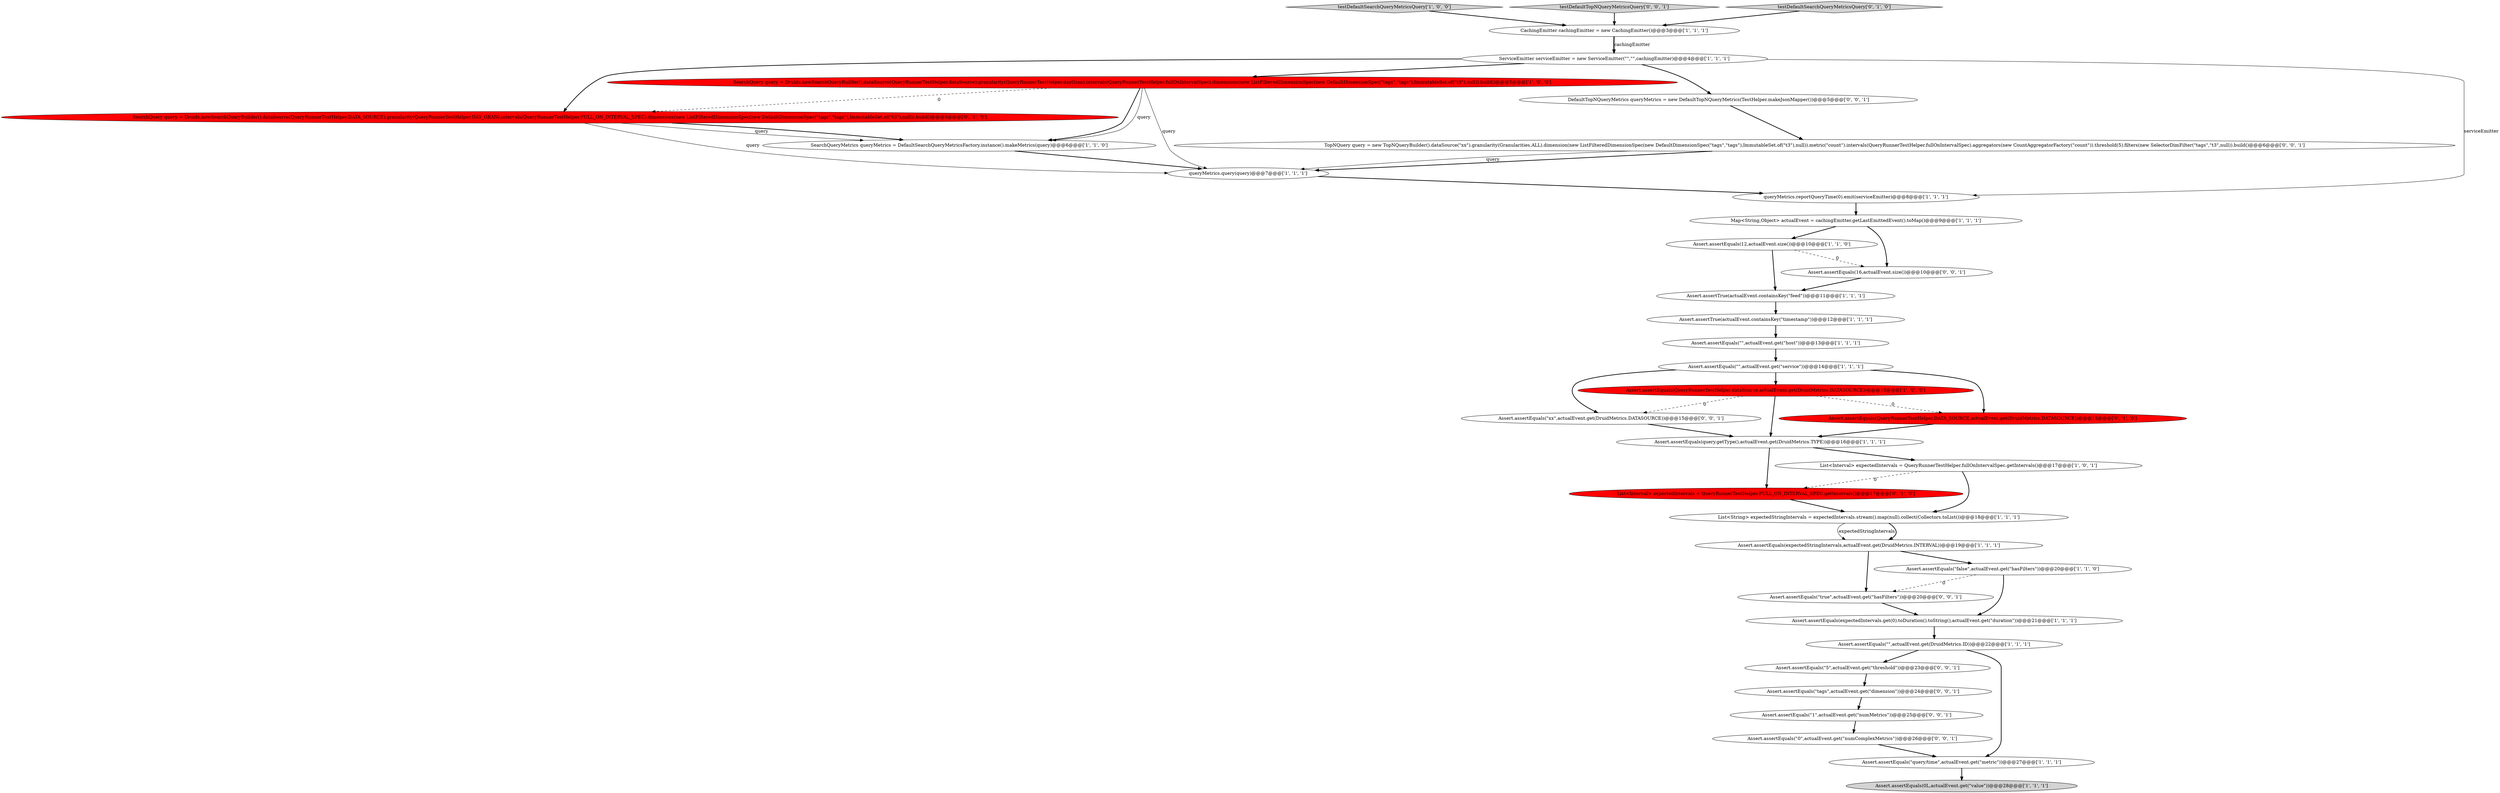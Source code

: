 digraph {
12 [style = filled, label = "Assert.assertEquals(expectedIntervals.get(0).toDuration().toString(),actualEvent.get(\"duration\"))@@@21@@@['1', '1', '1']", fillcolor = white, shape = ellipse image = "AAA0AAABBB1BBB"];
27 [style = filled, label = "Assert.assertEquals(\"true\",actualEvent.get(\"hasFilters\"))@@@20@@@['0', '0', '1']", fillcolor = white, shape = ellipse image = "AAA0AAABBB3BBB"];
35 [style = filled, label = "Assert.assertEquals(\"xx\",actualEvent.get(DruidMetrics.DATASOURCE))@@@15@@@['0', '0', '1']", fillcolor = white, shape = ellipse image = "AAA0AAABBB3BBB"];
7 [style = filled, label = "SearchQuery query = Druids.newSearchQueryBuilder().dataSource(QueryRunnerTestHelper.dataSource).granularity(QueryRunnerTestHelper.dayGran).intervals(QueryRunnerTestHelper.fullOnIntervalSpec).dimensions(new ListFilteredDimensionSpec(new DefaultDimensionSpec(\"tags\",\"tags\"),ImmutableSet.of(\"t3\"),null)).build()@@@5@@@['1', '0', '0']", fillcolor = red, shape = ellipse image = "AAA1AAABBB1BBB"];
13 [style = filled, label = "queryMetrics.query(query)@@@7@@@['1', '1', '1']", fillcolor = white, shape = ellipse image = "AAA0AAABBB1BBB"];
20 [style = filled, label = "SearchQueryMetrics queryMetrics = DefaultSearchQueryMetricsFactory.instance().makeMetrics(query)@@@6@@@['1', '1', '0']", fillcolor = white, shape = ellipse image = "AAA0AAABBB1BBB"];
5 [style = filled, label = "Map<String,Object> actualEvent = cachingEmitter.getLastEmittedEvent().toMap()@@@9@@@['1', '1', '1']", fillcolor = white, shape = ellipse image = "AAA0AAABBB1BBB"];
19 [style = filled, label = "testDefaultSearchQueryMetricsQuery['1', '0', '0']", fillcolor = lightgray, shape = diamond image = "AAA0AAABBB1BBB"];
17 [style = filled, label = "Assert.assertTrue(actualEvent.containsKey(\"timestamp\"))@@@12@@@['1', '1', '1']", fillcolor = white, shape = ellipse image = "AAA0AAABBB1BBB"];
34 [style = filled, label = "Assert.assertEquals(\"0\",actualEvent.get(\"numComplexMetrics\"))@@@26@@@['0', '0', '1']", fillcolor = white, shape = ellipse image = "AAA0AAABBB3BBB"];
25 [style = filled, label = "Assert.assertEquals(QueryRunnerTestHelper.DATA_SOURCE,actualEvent.get(DruidMetrics.DATASOURCE))@@@15@@@['0', '1', '0']", fillcolor = red, shape = ellipse image = "AAA1AAABBB2BBB"];
28 [style = filled, label = "Assert.assertEquals(\"1\",actualEvent.get(\"numMetrics\"))@@@25@@@['0', '0', '1']", fillcolor = white, shape = ellipse image = "AAA0AAABBB3BBB"];
24 [style = filled, label = "List<Interval> expectedIntervals = QueryRunnerTestHelper.FULL_ON_INTERVAL_SPEC.getIntervals()@@@17@@@['0', '1', '0']", fillcolor = red, shape = ellipse image = "AAA1AAABBB2BBB"];
8 [style = filled, label = "queryMetrics.reportQueryTime(0).emit(serviceEmitter)@@@8@@@['1', '1', '1']", fillcolor = white, shape = ellipse image = "AAA0AAABBB1BBB"];
29 [style = filled, label = "Assert.assertEquals(\"5\",actualEvent.get(\"threshold\"))@@@23@@@['0', '0', '1']", fillcolor = white, shape = ellipse image = "AAA0AAABBB3BBB"];
10 [style = filled, label = "ServiceEmitter serviceEmitter = new ServiceEmitter(\"\",\"\",cachingEmitter)@@@4@@@['1', '1', '1']", fillcolor = white, shape = ellipse image = "AAA0AAABBB1BBB"];
4 [style = filled, label = "CachingEmitter cachingEmitter = new CachingEmitter()@@@3@@@['1', '1', '1']", fillcolor = white, shape = ellipse image = "AAA0AAABBB1BBB"];
33 [style = filled, label = "DefaultTopNQueryMetrics queryMetrics = new DefaultTopNQueryMetrics(TestHelper.makeJsonMapper())@@@5@@@['0', '0', '1']", fillcolor = white, shape = ellipse image = "AAA0AAABBB3BBB"];
9 [style = filled, label = "Assert.assertEquals(12,actualEvent.size())@@@10@@@['1', '1', '0']", fillcolor = white, shape = ellipse image = "AAA0AAABBB1BBB"];
1 [style = filled, label = "Assert.assertEquals(\"query/time\",actualEvent.get(\"metric\"))@@@27@@@['1', '1', '1']", fillcolor = white, shape = ellipse image = "AAA0AAABBB1BBB"];
32 [style = filled, label = "Assert.assertEquals(\"tags\",actualEvent.get(\"dimension\"))@@@24@@@['0', '0', '1']", fillcolor = white, shape = ellipse image = "AAA0AAABBB3BBB"];
0 [style = filled, label = "Assert.assertEquals(QueryRunnerTestHelper.dataSource,actualEvent.get(DruidMetrics.DATASOURCE))@@@15@@@['1', '0', '0']", fillcolor = red, shape = ellipse image = "AAA1AAABBB1BBB"];
11 [style = filled, label = "List<String> expectedStringIntervals = expectedIntervals.stream().map(null).collect(Collectors.toList())@@@18@@@['1', '1', '1']", fillcolor = white, shape = ellipse image = "AAA0AAABBB1BBB"];
16 [style = filled, label = "Assert.assertEquals(\"\",actualEvent.get(\"host\"))@@@13@@@['1', '1', '1']", fillcolor = white, shape = ellipse image = "AAA0AAABBB1BBB"];
23 [style = filled, label = "SearchQuery query = Druids.newSearchQueryBuilder().dataSource(QueryRunnerTestHelper.DATA_SOURCE).granularity(QueryRunnerTestHelper.DAY_GRAN).intervals(QueryRunnerTestHelper.FULL_ON_INTERVAL_SPEC).dimensions(new ListFilteredDimensionSpec(new DefaultDimensionSpec(\"tags\",\"tags\"),ImmutableSet.of(\"t3\"),null)).build()@@@5@@@['0', '1', '0']", fillcolor = red, shape = ellipse image = "AAA1AAABBB2BBB"];
30 [style = filled, label = "testDefaultTopNQueryMetricsQuery['0', '0', '1']", fillcolor = lightgray, shape = diamond image = "AAA0AAABBB3BBB"];
22 [style = filled, label = "Assert.assertEquals(\"\",actualEvent.get(\"service\"))@@@14@@@['1', '1', '1']", fillcolor = white, shape = ellipse image = "AAA0AAABBB1BBB"];
2 [style = filled, label = "Assert.assertEquals(query.getType(),actualEvent.get(DruidMetrics.TYPE))@@@16@@@['1', '1', '1']", fillcolor = white, shape = ellipse image = "AAA0AAABBB1BBB"];
31 [style = filled, label = "TopNQuery query = new TopNQueryBuilder().dataSource(\"xx\").granularity(Granularities.ALL).dimension(new ListFilteredDimensionSpec(new DefaultDimensionSpec(\"tags\",\"tags\"),ImmutableSet.of(\"t3\"),null)).metric(\"count\").intervals(QueryRunnerTestHelper.fullOnIntervalSpec).aggregators(new CountAggregatorFactory(\"count\")).threshold(5).filters(new SelectorDimFilter(\"tags\",\"t3\",null)).build()@@@6@@@['0', '0', '1']", fillcolor = white, shape = ellipse image = "AAA0AAABBB3BBB"];
14 [style = filled, label = "Assert.assertEquals(\"\",actualEvent.get(DruidMetrics.ID))@@@22@@@['1', '1', '1']", fillcolor = white, shape = ellipse image = "AAA0AAABBB1BBB"];
6 [style = filled, label = "Assert.assertEquals(\"false\",actualEvent.get(\"hasFilters\"))@@@20@@@['1', '1', '0']", fillcolor = white, shape = ellipse image = "AAA0AAABBB1BBB"];
3 [style = filled, label = "Assert.assertEquals(expectedStringIntervals,actualEvent.get(DruidMetrics.INTERVAL))@@@19@@@['1', '1', '1']", fillcolor = white, shape = ellipse image = "AAA0AAABBB1BBB"];
18 [style = filled, label = "List<Interval> expectedIntervals = QueryRunnerTestHelper.fullOnIntervalSpec.getIntervals()@@@17@@@['1', '0', '1']", fillcolor = white, shape = ellipse image = "AAA0AAABBB1BBB"];
26 [style = filled, label = "testDefaultSearchQueryMetricsQuery['0', '1', '0']", fillcolor = lightgray, shape = diamond image = "AAA0AAABBB2BBB"];
36 [style = filled, label = "Assert.assertEquals(16,actualEvent.size())@@@10@@@['0', '0', '1']", fillcolor = white, shape = ellipse image = "AAA0AAABBB3BBB"];
21 [style = filled, label = "Assert.assertTrue(actualEvent.containsKey(\"feed\"))@@@11@@@['1', '1', '1']", fillcolor = white, shape = ellipse image = "AAA0AAABBB1BBB"];
15 [style = filled, label = "Assert.assertEquals(0L,actualEvent.get(\"value\"))@@@28@@@['1', '1', '1']", fillcolor = lightgray, shape = ellipse image = "AAA0AAABBB1BBB"];
9->36 [style = dashed, label="0"];
31->13 [style = solid, label="query"];
4->10 [style = bold, label=""];
22->25 [style = bold, label=""];
23->20 [style = bold, label=""];
10->8 [style = solid, label="serviceEmitter"];
20->13 [style = bold, label=""];
7->23 [style = dashed, label="0"];
5->9 [style = bold, label=""];
27->12 [style = bold, label=""];
28->34 [style = bold, label=""];
11->3 [style = solid, label="expectedStringIntervals"];
34->1 [style = bold, label=""];
1->15 [style = bold, label=""];
31->13 [style = bold, label=""];
0->2 [style = bold, label=""];
18->11 [style = bold, label=""];
35->2 [style = bold, label=""];
2->18 [style = bold, label=""];
3->6 [style = bold, label=""];
7->20 [style = bold, label=""];
16->22 [style = bold, label=""];
26->4 [style = bold, label=""];
23->13 [style = solid, label="query"];
10->7 [style = bold, label=""];
25->2 [style = bold, label=""];
14->1 [style = bold, label=""];
3->27 [style = bold, label=""];
36->21 [style = bold, label=""];
4->10 [style = solid, label="cachingEmitter"];
22->0 [style = bold, label=""];
0->25 [style = dashed, label="0"];
8->5 [style = bold, label=""];
11->3 [style = bold, label=""];
6->27 [style = dashed, label="0"];
10->23 [style = bold, label=""];
24->11 [style = bold, label=""];
30->4 [style = bold, label=""];
29->32 [style = bold, label=""];
12->14 [style = bold, label=""];
9->21 [style = bold, label=""];
14->29 [style = bold, label=""];
33->31 [style = bold, label=""];
10->33 [style = bold, label=""];
7->20 [style = solid, label="query"];
19->4 [style = bold, label=""];
7->13 [style = solid, label="query"];
0->35 [style = dashed, label="0"];
2->24 [style = bold, label=""];
13->8 [style = bold, label=""];
22->35 [style = bold, label=""];
5->36 [style = bold, label=""];
32->28 [style = bold, label=""];
21->17 [style = bold, label=""];
17->16 [style = bold, label=""];
23->20 [style = solid, label="query"];
18->24 [style = dashed, label="0"];
6->12 [style = bold, label=""];
}
